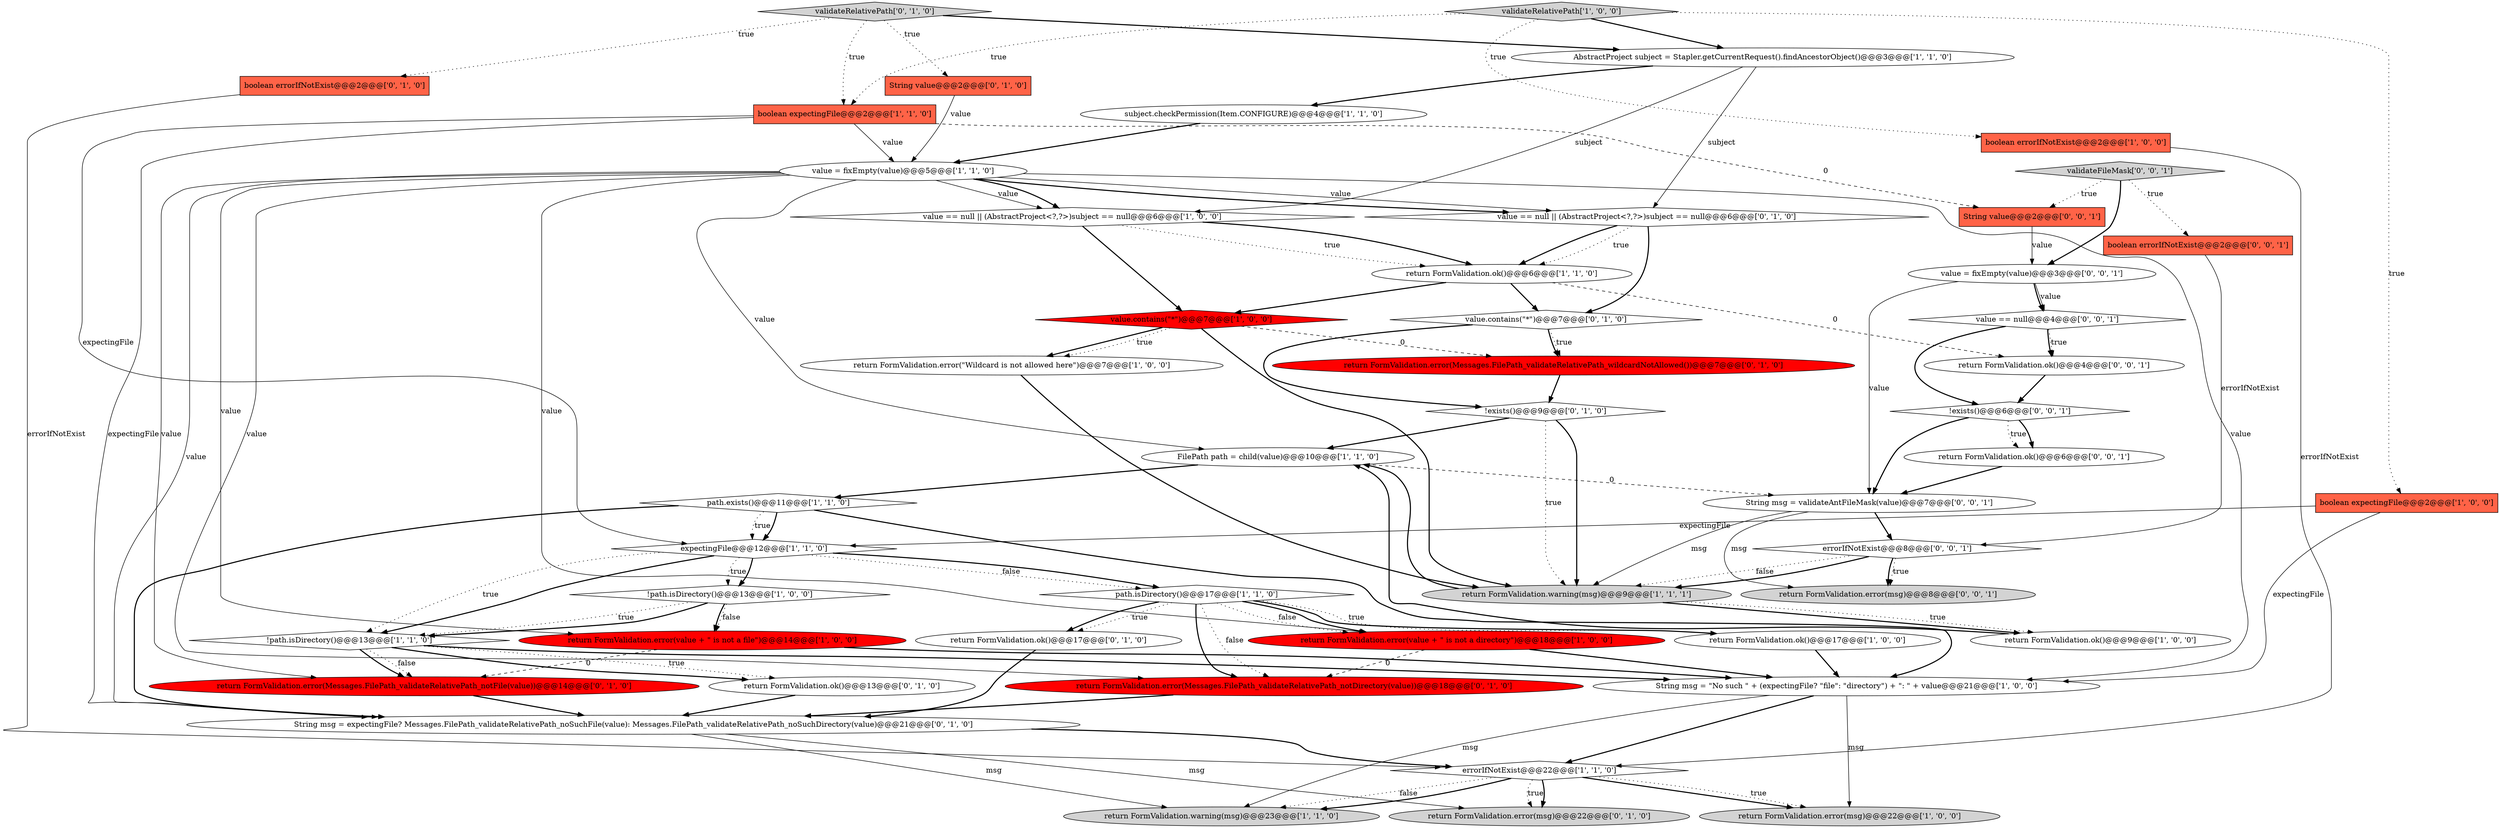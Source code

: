 digraph {
28 [style = filled, label = "boolean errorIfNotExist@@@2@@@['0', '1', '0']", fillcolor = tomato, shape = box image = "AAA0AAABBB2BBB"];
26 [style = filled, label = "return FormValidation.ok()@@@13@@@['0', '1', '0']", fillcolor = white, shape = ellipse image = "AAA0AAABBB2BBB"];
47 [style = filled, label = "return FormValidation.ok()@@@6@@@['0', '0', '1']", fillcolor = white, shape = ellipse image = "AAA0AAABBB3BBB"];
12 [style = filled, label = "return FormValidation.error(value + \" is not a directory\")@@@18@@@['1', '0', '0']", fillcolor = red, shape = ellipse image = "AAA1AAABBB1BBB"];
38 [style = filled, label = "return FormValidation.error(Messages.FilePath_validateRelativePath_notDirectory(value))@@@18@@@['0', '1', '0']", fillcolor = red, shape = ellipse image = "AAA1AAABBB2BBB"];
27 [style = filled, label = "return FormValidation.ok()@@@17@@@['0', '1', '0']", fillcolor = white, shape = ellipse image = "AAA0AAABBB2BBB"];
13 [style = filled, label = "String msg = \"No such \" + (expectingFile? \"file\": \"directory\") + \": \" + value@@@21@@@['1', '0', '0']", fillcolor = white, shape = ellipse image = "AAA0AAABBB1BBB"];
46 [style = filled, label = "!exists()@@@6@@@['0', '0', '1']", fillcolor = white, shape = diamond image = "AAA0AAABBB3BBB"];
41 [style = filled, label = "boolean errorIfNotExist@@@2@@@['0', '0', '1']", fillcolor = tomato, shape = box image = "AAA0AAABBB3BBB"];
17 [style = filled, label = "return FormValidation.warning(msg)@@@9@@@['1', '1', '1']", fillcolor = lightgray, shape = ellipse image = "AAA0AAABBB1BBB"];
18 [style = filled, label = "FilePath path = child(value)@@@10@@@['1', '1', '0']", fillcolor = white, shape = ellipse image = "AAA0AAABBB1BBB"];
2 [style = filled, label = "value = fixEmpty(value)@@@5@@@['1', '1', '0']", fillcolor = white, shape = ellipse image = "AAA0AAABBB1BBB"];
35 [style = filled, label = "String value@@@2@@@['0', '1', '0']", fillcolor = tomato, shape = box image = "AAA0AAABBB2BBB"];
14 [style = filled, label = "boolean expectingFile@@@2@@@['1', '1', '0']", fillcolor = tomato, shape = box image = "AAA0AAABBB1BBB"];
3 [style = filled, label = "return FormValidation.error(msg)@@@22@@@['1', '0', '0']", fillcolor = lightgray, shape = ellipse image = "AAA0AAABBB1BBB"];
25 [style = filled, label = "validateRelativePath['1', '0', '0']", fillcolor = lightgray, shape = diamond image = "AAA0AAABBB1BBB"];
23 [style = filled, label = "path.exists()@@@11@@@['1', '1', '0']", fillcolor = white, shape = diamond image = "AAA0AAABBB1BBB"];
31 [style = filled, label = "!exists()@@@9@@@['0', '1', '0']", fillcolor = white, shape = diamond image = "AAA0AAABBB2BBB"];
48 [style = filled, label = "return FormValidation.ok()@@@4@@@['0', '0', '1']", fillcolor = white, shape = ellipse image = "AAA0AAABBB3BBB"];
43 [style = filled, label = "validateFileMask['0', '0', '1']", fillcolor = lightgray, shape = diamond image = "AAA0AAABBB3BBB"];
0 [style = filled, label = "!path.isDirectory()@@@13@@@['1', '0', '0']", fillcolor = white, shape = diamond image = "AAA0AAABBB1BBB"];
4 [style = filled, label = "return FormValidation.error(value + \" is not a file\")@@@14@@@['1', '0', '0']", fillcolor = red, shape = ellipse image = "AAA1AAABBB1BBB"];
42 [style = filled, label = "errorIfNotExist@@@8@@@['0', '0', '1']", fillcolor = white, shape = diamond image = "AAA0AAABBB3BBB"];
40 [style = filled, label = "return FormValidation.error(msg)@@@8@@@['0', '0', '1']", fillcolor = lightgray, shape = ellipse image = "AAA0AAABBB3BBB"];
33 [style = filled, label = "return FormValidation.error(msg)@@@22@@@['0', '1', '0']", fillcolor = lightgray, shape = ellipse image = "AAA0AAABBB2BBB"];
44 [style = filled, label = "value == null@@@4@@@['0', '0', '1']", fillcolor = white, shape = diamond image = "AAA0AAABBB3BBB"];
49 [style = filled, label = "String value@@@2@@@['0', '0', '1']", fillcolor = tomato, shape = box image = "AAA0AAABBB3BBB"];
5 [style = filled, label = "boolean expectingFile@@@2@@@['1', '0', '0']", fillcolor = tomato, shape = box image = "AAA0AAABBB1BBB"];
36 [style = filled, label = "validateRelativePath['0', '1', '0']", fillcolor = lightgray, shape = diamond image = "AAA0AAABBB2BBB"];
19 [style = filled, label = "errorIfNotExist@@@22@@@['1', '1', '0']", fillcolor = white, shape = diamond image = "AAA0AAABBB1BBB"];
7 [style = filled, label = "return FormValidation.ok()@@@17@@@['1', '0', '0']", fillcolor = white, shape = ellipse image = "AAA0AAABBB1BBB"];
20 [style = filled, label = "return FormValidation.ok()@@@6@@@['1', '1', '0']", fillcolor = white, shape = ellipse image = "AAA0AAABBB1BBB"];
37 [style = filled, label = "String msg = expectingFile? Messages.FilePath_validateRelativePath_noSuchFile(value): Messages.FilePath_validateRelativePath_noSuchDirectory(value)@@@21@@@['0', '1', '0']", fillcolor = white, shape = ellipse image = "AAA0AAABBB2BBB"];
39 [style = filled, label = "String msg = validateAntFileMask(value)@@@7@@@['0', '0', '1']", fillcolor = white, shape = ellipse image = "AAA0AAABBB3BBB"];
45 [style = filled, label = "value = fixEmpty(value)@@@3@@@['0', '0', '1']", fillcolor = white, shape = ellipse image = "AAA0AAABBB3BBB"];
6 [style = filled, label = "!path.isDirectory()@@@13@@@['1', '1', '0']", fillcolor = white, shape = diamond image = "AAA0AAABBB1BBB"];
34 [style = filled, label = "return FormValidation.error(Messages.FilePath_validateRelativePath_wildcardNotAllowed())@@@7@@@['0', '1', '0']", fillcolor = red, shape = ellipse image = "AAA1AAABBB2BBB"];
24 [style = filled, label = "subject.checkPermission(Item.CONFIGURE)@@@4@@@['1', '1', '0']", fillcolor = white, shape = ellipse image = "AAA0AAABBB1BBB"];
9 [style = filled, label = "value.contains(\"*\")@@@7@@@['1', '0', '0']", fillcolor = red, shape = diamond image = "AAA1AAABBB1BBB"];
8 [style = filled, label = "return FormValidation.error(\"Wildcard is not allowed here\")@@@7@@@['1', '0', '0']", fillcolor = white, shape = ellipse image = "AAA0AAABBB1BBB"];
21 [style = filled, label = "return FormValidation.warning(msg)@@@23@@@['1', '1', '0']", fillcolor = lightgray, shape = ellipse image = "AAA0AAABBB1BBB"];
30 [style = filled, label = "value == null || (AbstractProject<?,?>)subject == null@@@6@@@['0', '1', '0']", fillcolor = white, shape = diamond image = "AAA0AAABBB2BBB"];
11 [style = filled, label = "expectingFile@@@12@@@['1', '1', '0']", fillcolor = white, shape = diamond image = "AAA0AAABBB1BBB"];
1 [style = filled, label = "value == null || (AbstractProject<?,?>)subject == null@@@6@@@['1', '0', '0']", fillcolor = white, shape = diamond image = "AAA0AAABBB1BBB"];
22 [style = filled, label = "AbstractProject subject = Stapler.getCurrentRequest().findAncestorObject()@@@3@@@['1', '1', '0']", fillcolor = white, shape = ellipse image = "AAA0AAABBB1BBB"];
10 [style = filled, label = "boolean errorIfNotExist@@@2@@@['1', '0', '0']", fillcolor = tomato, shape = box image = "AAA0AAABBB1BBB"];
16 [style = filled, label = "return FormValidation.ok()@@@9@@@['1', '0', '0']", fillcolor = white, shape = ellipse image = "AAA0AAABBB1BBB"];
29 [style = filled, label = "value.contains(\"*\")@@@7@@@['0', '1', '0']", fillcolor = white, shape = diamond image = "AAA0AAABBB2BBB"];
32 [style = filled, label = "return FormValidation.error(Messages.FilePath_validateRelativePath_notFile(value))@@@14@@@['0', '1', '0']", fillcolor = red, shape = ellipse image = "AAA1AAABBB2BBB"];
15 [style = filled, label = "path.isDirectory()@@@17@@@['1', '1', '0']", fillcolor = white, shape = diamond image = "AAA0AAABBB1BBB"];
12->38 [style = dashed, label="0"];
37->33 [style = solid, label="msg"];
32->37 [style = bold, label=""];
25->22 [style = bold, label=""];
20->9 [style = bold, label=""];
30->20 [style = bold, label=""];
11->15 [style = dotted, label="false"];
39->17 [style = solid, label="msg"];
1->20 [style = bold, label=""];
29->34 [style = bold, label=""];
15->7 [style = dotted, label="true"];
0->6 [style = dotted, label="true"];
14->11 [style = solid, label="expectingFile"];
30->29 [style = bold, label=""];
18->39 [style = dashed, label="0"];
44->46 [style = bold, label=""];
2->1 [style = solid, label="value"];
6->26 [style = dotted, label="true"];
23->13 [style = bold, label=""];
11->0 [style = dotted, label="true"];
37->21 [style = solid, label="msg"];
19->3 [style = bold, label=""];
36->14 [style = dotted, label="true"];
17->16 [style = bold, label=""];
2->12 [style = solid, label="value"];
35->2 [style = solid, label="value"];
6->32 [style = bold, label=""];
44->48 [style = dotted, label="true"];
15->38 [style = bold, label=""];
15->38 [style = dotted, label="false"];
19->33 [style = dotted, label="true"];
5->11 [style = solid, label="expectingFile"];
9->17 [style = bold, label=""];
34->31 [style = bold, label=""];
39->40 [style = solid, label="msg"];
20->48 [style = dashed, label="0"];
47->39 [style = bold, label=""];
46->39 [style = bold, label=""];
9->8 [style = bold, label=""];
42->40 [style = bold, label=""];
43->45 [style = bold, label=""];
9->34 [style = dashed, label="0"];
49->45 [style = solid, label="value"];
15->27 [style = dotted, label="true"];
9->8 [style = dotted, label="true"];
17->16 [style = dotted, label="true"];
8->17 [style = bold, label=""];
25->5 [style = dotted, label="true"];
23->37 [style = bold, label=""];
38->37 [style = bold, label=""];
19->3 [style = dotted, label="true"];
41->42 [style = solid, label="errorIfNotExist"];
31->17 [style = dotted, label="true"];
23->11 [style = dotted, label="true"];
15->12 [style = dotted, label="false"];
19->21 [style = dotted, label="false"];
43->49 [style = dotted, label="true"];
26->37 [style = bold, label=""];
15->12 [style = bold, label=""];
25->10 [style = dotted, label="true"];
39->42 [style = bold, label=""];
19->33 [style = bold, label=""];
2->13 [style = solid, label="value"];
2->18 [style = solid, label="value"];
16->18 [style = bold, label=""];
6->26 [style = bold, label=""];
18->23 [style = bold, label=""];
14->2 [style = solid, label="value"];
42->17 [style = dotted, label="false"];
29->34 [style = dotted, label="true"];
13->3 [style = solid, label="msg"];
2->1 [style = bold, label=""];
4->13 [style = bold, label=""];
6->32 [style = dotted, label="false"];
46->47 [style = dotted, label="true"];
0->4 [style = dotted, label="false"];
36->28 [style = dotted, label="true"];
42->40 [style = dotted, label="true"];
45->44 [style = bold, label=""];
2->4 [style = solid, label="value"];
1->9 [style = bold, label=""];
48->46 [style = bold, label=""];
12->13 [style = bold, label=""];
27->37 [style = bold, label=""];
13->19 [style = bold, label=""];
2->32 [style = solid, label="value"];
28->19 [style = solid, label="errorIfNotExist"];
30->20 [style = dotted, label="true"];
11->6 [style = dotted, label="true"];
5->13 [style = solid, label="expectingFile"];
45->39 [style = solid, label="value"];
6->13 [style = bold, label=""];
2->38 [style = solid, label="value"];
2->30 [style = solid, label="value"];
31->17 [style = bold, label=""];
23->11 [style = bold, label=""];
1->20 [style = dotted, label="true"];
45->44 [style = solid, label="value"];
19->21 [style = bold, label=""];
7->13 [style = bold, label=""];
15->7 [style = bold, label=""];
24->2 [style = bold, label=""];
20->29 [style = bold, label=""];
0->6 [style = bold, label=""];
10->19 [style = solid, label="errorIfNotExist"];
29->31 [style = bold, label=""];
11->6 [style = bold, label=""];
42->17 [style = bold, label=""];
31->18 [style = bold, label=""];
25->14 [style = dotted, label="true"];
22->30 [style = solid, label="subject"];
22->1 [style = solid, label="subject"];
14->37 [style = solid, label="expectingFile"];
46->47 [style = bold, label=""];
2->37 [style = solid, label="value"];
11->15 [style = bold, label=""];
4->32 [style = dashed, label="0"];
13->21 [style = solid, label="msg"];
11->0 [style = bold, label=""];
0->4 [style = bold, label=""];
44->48 [style = bold, label=""];
43->41 [style = dotted, label="true"];
37->19 [style = bold, label=""];
14->49 [style = dashed, label="0"];
22->24 [style = bold, label=""];
36->35 [style = dotted, label="true"];
2->30 [style = bold, label=""];
15->27 [style = bold, label=""];
17->18 [style = bold, label=""];
36->22 [style = bold, label=""];
}
